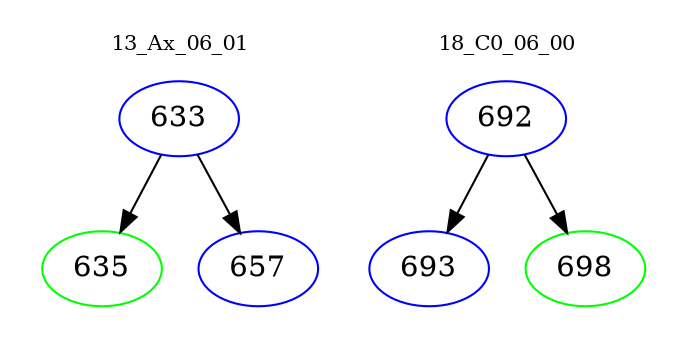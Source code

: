 digraph{
subgraph cluster_0 {
color = white
label = "13_Ax_06_01";
fontsize=10;
T0_633 [label="633", color="blue"]
T0_633 -> T0_635 [color="black"]
T0_635 [label="635", color="green"]
T0_633 -> T0_657 [color="black"]
T0_657 [label="657", color="blue"]
}
subgraph cluster_1 {
color = white
label = "18_C0_06_00";
fontsize=10;
T1_692 [label="692", color="blue"]
T1_692 -> T1_693 [color="black"]
T1_693 [label="693", color="blue"]
T1_692 -> T1_698 [color="black"]
T1_698 [label="698", color="green"]
}
}
